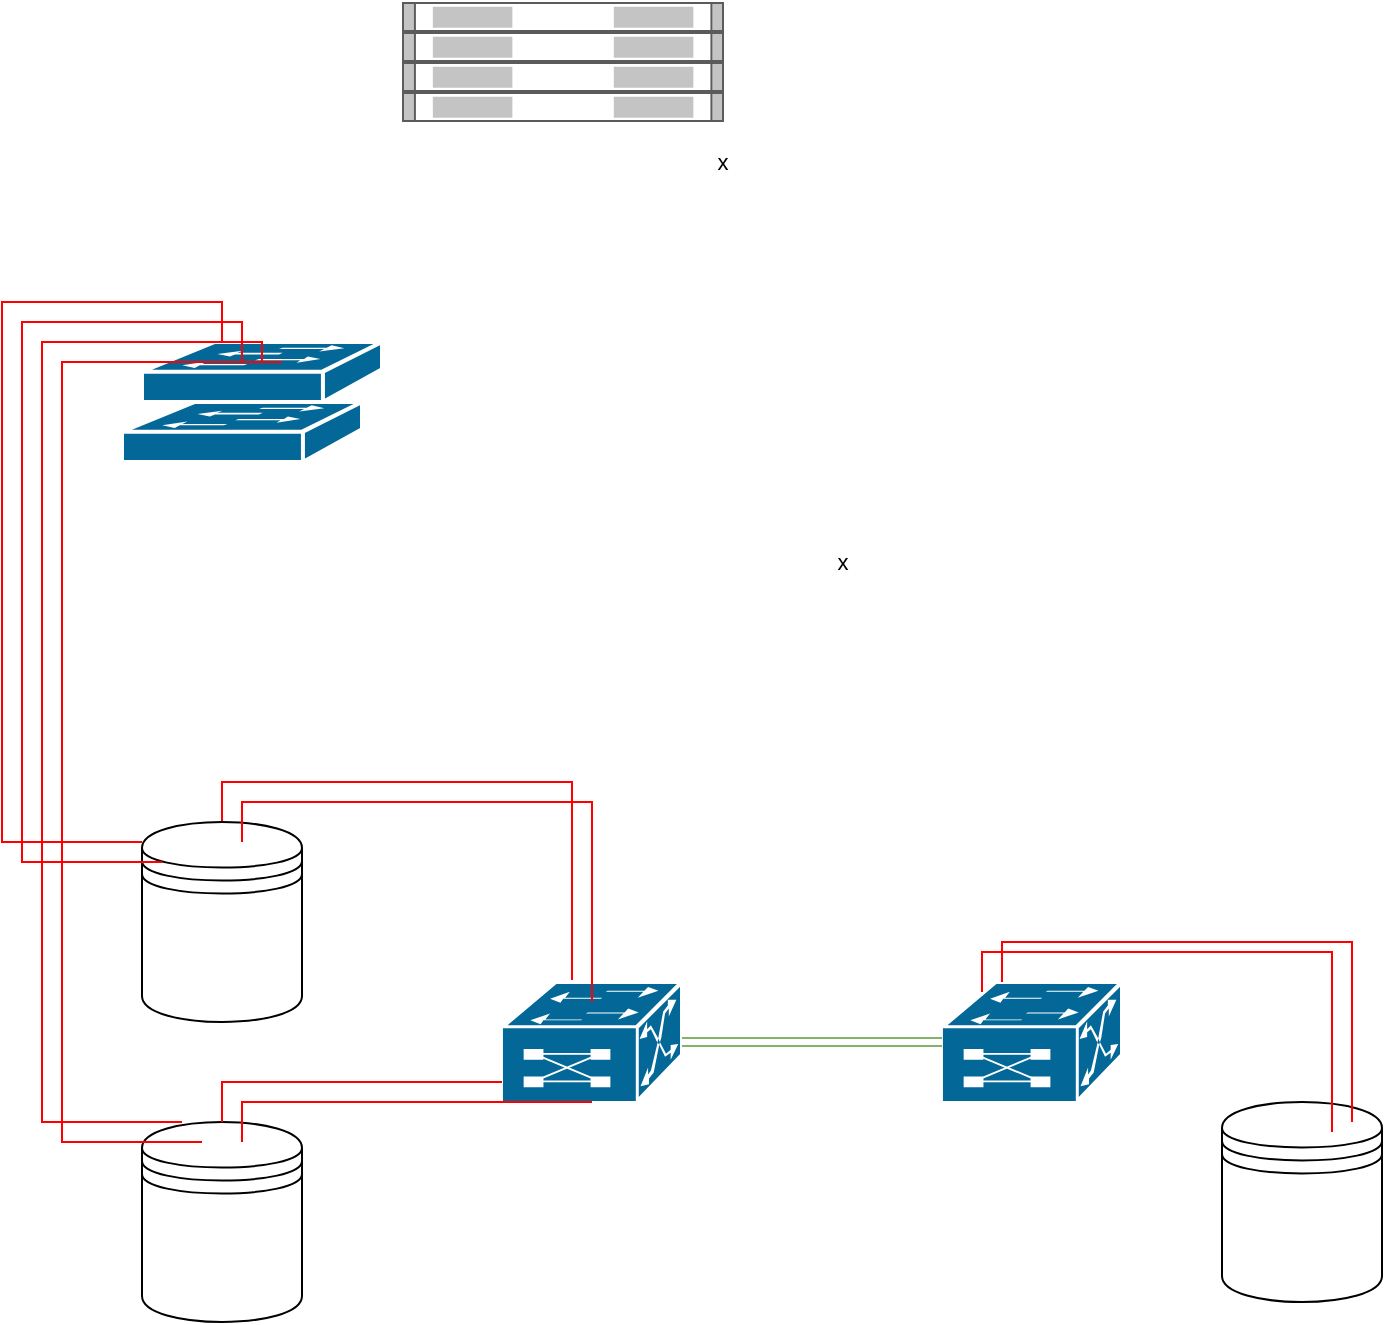 <mxfile version="14.2.7" type="github">
  <diagram id="FgYWbg1JUuz5qOnDNe0g" name="Page-1">
    <mxGraphModel dx="983" dy="557" grid="1" gridSize="10" guides="1" tooltips="1" connect="1" arrows="1" fold="1" page="1" pageScale="1" pageWidth="827" pageHeight="1169" math="0" shadow="0">
      <root>
        <mxCell id="0" />
        <mxCell id="1" parent="0" />
        <mxCell id="Te3tkwBKPqzMaICVHXVP-1" value="" style="shape=mxgraph.rack.ibm.ibm_1754_local_console_manager;html=1;labelPosition=right;align=left;spacingLeft=15;dashed=0;shadow=0;fillColor=#ffffff;" parent="1" vertex="1">
          <mxGeometry x="290" y="85" width="161" height="15" as="geometry" />
        </mxCell>
        <mxCell id="Te3tkwBKPqzMaICVHXVP-2" value="" style="shape=datastore;whiteSpace=wrap;html=1;" parent="1" vertex="1">
          <mxGeometry x="160" y="600" width="80" height="100" as="geometry" />
        </mxCell>
        <mxCell id="V6Mj1Y-csGA_Pd8vnED0-4" value="" style="edgeStyle=orthogonalEdgeStyle;rounded=0;orthogonalLoop=1;jettySize=auto;html=1;fillColor=#d80073;strokeColor=#FF0000;startArrow=none;startFill=0;endArrow=none;endFill=0;" edge="1" parent="1" source="Te3tkwBKPqzMaICVHXVP-4" target="V6Mj1Y-csGA_Pd8vnED0-2">
          <mxGeometry relative="1" as="geometry">
            <mxPoint x="230" y="390" as="targetPoint" />
            <Array as="points">
              <mxPoint x="200" y="430" />
              <mxPoint x="375" y="430" />
            </Array>
          </mxGeometry>
        </mxCell>
        <mxCell id="Te3tkwBKPqzMaICVHXVP-4" value="" style="shape=datastore;whiteSpace=wrap;html=1;" parent="1" vertex="1">
          <mxGeometry x="160" y="450" width="80" height="100" as="geometry" />
        </mxCell>
        <mxCell id="m5wlNnnDTEt4cHWDMtHI-1" value="" style="shape=mxgraph.rack.ibm.ibm_1754_local_console_manager;html=1;labelPosition=right;align=left;spacingLeft=15;dashed=0;shadow=0;fillColor=#ffffff;" parent="1" vertex="1">
          <mxGeometry x="290" y="40" width="161" height="15" as="geometry" />
        </mxCell>
        <mxCell id="m5wlNnnDTEt4cHWDMtHI-2" value="" style="shape=mxgraph.rack.ibm.ibm_1754_local_console_manager;html=1;labelPosition=right;align=left;spacingLeft=15;dashed=0;shadow=0;fillColor=#ffffff;" parent="1" vertex="1">
          <mxGeometry x="290" y="55" width="161" height="15" as="geometry" />
        </mxCell>
        <mxCell id="m5wlNnnDTEt4cHWDMtHI-3" value="" style="shape=mxgraph.rack.ibm.ibm_1754_local_console_manager;html=1;labelPosition=right;align=left;spacingLeft=15;dashed=0;shadow=0;fillColor=#ffffff;" parent="1" vertex="1">
          <mxGeometry x="290" y="70" width="161" height="15" as="geometry" />
        </mxCell>
        <mxCell id="V6Mj1Y-csGA_Pd8vnED0-2" value="" style="shape=mxgraph.cisco.switches.multiswitch_device;html=1;pointerEvents=1;dashed=0;fillColor=#036897;strokeColor=#ffffff;strokeWidth=2;verticalLabelPosition=bottom;verticalAlign=top;align=center;outlineConnect=0;" vertex="1" parent="1">
          <mxGeometry x="340" y="530" width="90" height="60" as="geometry" />
        </mxCell>
        <mxCell id="V6Mj1Y-csGA_Pd8vnED0-3" value="" style="shape=mxgraph.cisco.switches.workgroup_switch;html=1;pointerEvents=1;dashed=0;fillColor=#036897;strokeColor=#ffffff;strokeWidth=2;verticalLabelPosition=bottom;verticalAlign=top;align=center;outlineConnect=0;" vertex="1" parent="1">
          <mxGeometry x="150" y="240" width="120" height="30" as="geometry" />
        </mxCell>
        <mxCell id="V6Mj1Y-csGA_Pd8vnED0-5" value="" style="edgeStyle=orthogonalEdgeStyle;rounded=0;orthogonalLoop=1;jettySize=auto;html=1;fillColor=#d80073;strokeColor=#FF0000;startArrow=none;startFill=0;endArrow=none;endFill=0;" edge="1" parent="1">
          <mxGeometry relative="1" as="geometry">
            <mxPoint x="210" y="460" as="sourcePoint" />
            <mxPoint x="385" y="540" as="targetPoint" />
            <Array as="points">
              <mxPoint x="210" y="440" />
              <mxPoint x="385" y="440" />
            </Array>
          </mxGeometry>
        </mxCell>
        <mxCell id="V6Mj1Y-csGA_Pd8vnED0-6" value="" style="edgeStyle=orthogonalEdgeStyle;rounded=0;orthogonalLoop=1;jettySize=auto;html=1;fillColor=#d80073;strokeColor=#FF0000;startArrow=none;startFill=0;endArrow=none;endFill=0;" edge="1" parent="1" target="V6Mj1Y-csGA_Pd8vnED0-2">
          <mxGeometry relative="1" as="geometry">
            <mxPoint x="200" y="600" as="sourcePoint" />
            <mxPoint x="375" y="680" as="targetPoint" />
            <Array as="points">
              <mxPoint x="200" y="580" />
            </Array>
          </mxGeometry>
        </mxCell>
        <mxCell id="V6Mj1Y-csGA_Pd8vnED0-7" value="" style="edgeStyle=orthogonalEdgeStyle;rounded=0;orthogonalLoop=1;jettySize=auto;html=1;fillColor=#d80073;strokeColor=#FF0000;startArrow=none;startFill=0;endArrow=none;endFill=0;" edge="1" parent="1">
          <mxGeometry relative="1" as="geometry">
            <mxPoint x="210" y="610" as="sourcePoint" />
            <mxPoint x="385" y="590" as="targetPoint" />
            <Array as="points">
              <mxPoint x="210" y="590" />
              <mxPoint x="385" y="590" />
            </Array>
          </mxGeometry>
        </mxCell>
        <mxCell id="V6Mj1Y-csGA_Pd8vnED0-8" value="" style="shape=mxgraph.cisco.switches.workgroup_switch;html=1;pointerEvents=1;dashed=0;fillColor=#036897;strokeColor=#ffffff;strokeWidth=2;verticalLabelPosition=bottom;verticalAlign=top;align=center;outlineConnect=0;" vertex="1" parent="1">
          <mxGeometry x="160" y="210" width="120" height="30" as="geometry" />
        </mxCell>
        <mxCell id="V6Mj1Y-csGA_Pd8vnED0-9" value="" style="edgeStyle=orthogonalEdgeStyle;rounded=0;orthogonalLoop=1;jettySize=auto;html=1;fillColor=#d80073;strokeColor=#FF0000;startArrow=none;startFill=0;endArrow=none;endFill=0;" edge="1" parent="1" target="Te3tkwBKPqzMaICVHXVP-4">
          <mxGeometry relative="1" as="geometry">
            <mxPoint x="200" y="210" as="sourcePoint" />
            <mxPoint x="375" y="290" as="targetPoint" />
            <Array as="points">
              <mxPoint x="200" y="190" />
              <mxPoint x="90" y="190" />
              <mxPoint x="90" y="460" />
            </Array>
          </mxGeometry>
        </mxCell>
        <mxCell id="V6Mj1Y-csGA_Pd8vnED0-10" value="" style="edgeStyle=orthogonalEdgeStyle;rounded=0;orthogonalLoop=1;jettySize=auto;html=1;fillColor=#d80073;strokeColor=#FF0000;startArrow=none;startFill=0;endArrow=none;endFill=0;" edge="1" parent="1">
          <mxGeometry relative="1" as="geometry">
            <mxPoint x="210" y="220" as="sourcePoint" />
            <mxPoint x="170" y="470" as="targetPoint" />
            <Array as="points">
              <mxPoint x="210" y="200" />
              <mxPoint x="100" y="200" />
              <mxPoint x="100" y="470" />
            </Array>
          </mxGeometry>
        </mxCell>
        <mxCell id="V6Mj1Y-csGA_Pd8vnED0-11" value="x" style="edgeStyle=orthogonalEdgeStyle;rounded=0;orthogonalLoop=1;jettySize=auto;html=1;fillColor=#d80073;strokeColor=#FF0000;startArrow=none;startFill=0;endArrow=none;endFill=0;" edge="1" parent="1">
          <mxGeometry x="-1" y="-307" relative="1" as="geometry">
            <mxPoint x="220" y="220" as="sourcePoint" />
            <mxPoint x="180" y="600" as="targetPoint" />
            <Array as="points">
              <mxPoint x="220" y="210" />
              <mxPoint x="110" y="210" />
              <mxPoint x="110" y="600" />
              <mxPoint x="180" y="600" />
            </Array>
            <mxPoint x="-17" y="100" as="offset" />
          </mxGeometry>
        </mxCell>
        <mxCell id="V6Mj1Y-csGA_Pd8vnED0-12" value="x" style="edgeStyle=orthogonalEdgeStyle;rounded=0;orthogonalLoop=1;jettySize=auto;html=1;fillColor=#d80073;strokeColor=#FF0000;startArrow=none;startFill=0;endArrow=none;endFill=0;" edge="1" parent="1">
          <mxGeometry x="-1" y="-242" relative="1" as="geometry">
            <mxPoint x="230" y="220" as="sourcePoint" />
            <mxPoint x="190" y="610" as="targetPoint" />
            <Array as="points">
              <mxPoint x="230" y="220" />
              <mxPoint x="120" y="220" />
              <mxPoint x="120" y="610" />
              <mxPoint x="190" y="610" />
            </Array>
            <mxPoint x="220" y="142" as="offset" />
          </mxGeometry>
        </mxCell>
        <mxCell id="V6Mj1Y-csGA_Pd8vnED0-13" value="" style="shape=mxgraph.cisco.switches.multiswitch_device;html=1;pointerEvents=1;dashed=0;fillColor=#036897;strokeColor=#ffffff;strokeWidth=2;verticalLabelPosition=bottom;verticalAlign=top;align=center;outlineConnect=0;" vertex="1" parent="1">
          <mxGeometry x="560" y="530" width="90" height="60" as="geometry" />
        </mxCell>
        <mxCell id="V6Mj1Y-csGA_Pd8vnED0-14" value="" style="shape=datastore;whiteSpace=wrap;html=1;" vertex="1" parent="1">
          <mxGeometry x="700" y="590" width="80" height="100" as="geometry" />
        </mxCell>
        <mxCell id="V6Mj1Y-csGA_Pd8vnED0-15" value="" style="shape=link;html=1;exitX=1;exitY=0.5;exitDx=0;exitDy=0;exitPerimeter=0;entryX=0;entryY=0.5;entryDx=0;entryDy=0;entryPerimeter=0;fillColor=#d5e8d4;strokeColor=#82b366;" edge="1" parent="1" source="V6Mj1Y-csGA_Pd8vnED0-2" target="V6Mj1Y-csGA_Pd8vnED0-13">
          <mxGeometry width="100" relative="1" as="geometry">
            <mxPoint x="440" y="559.5" as="sourcePoint" />
            <mxPoint x="550" y="560" as="targetPoint" />
          </mxGeometry>
        </mxCell>
        <mxCell id="V6Mj1Y-csGA_Pd8vnED0-16" value="" style="edgeStyle=orthogonalEdgeStyle;rounded=0;orthogonalLoop=1;jettySize=auto;html=1;fillColor=#d80073;strokeColor=#FF0000;startArrow=none;startFill=0;endArrow=none;endFill=0;" edge="1" parent="1">
          <mxGeometry relative="1" as="geometry">
            <mxPoint x="590" y="530" as="sourcePoint" />
            <mxPoint x="765" y="600" as="targetPoint" />
            <Array as="points">
              <mxPoint x="590" y="510" />
              <mxPoint x="765" y="510" />
            </Array>
          </mxGeometry>
        </mxCell>
        <mxCell id="V6Mj1Y-csGA_Pd8vnED0-17" value="" style="edgeStyle=orthogonalEdgeStyle;rounded=0;orthogonalLoop=1;jettySize=auto;html=1;fillColor=#d80073;strokeColor=#FF0000;startArrow=none;startFill=0;endArrow=none;endFill=0;" edge="1" parent="1">
          <mxGeometry relative="1" as="geometry">
            <mxPoint x="580" y="535" as="sourcePoint" />
            <mxPoint x="755" y="605" as="targetPoint" />
            <Array as="points">
              <mxPoint x="580" y="515" />
              <mxPoint x="755" y="515" />
            </Array>
          </mxGeometry>
        </mxCell>
      </root>
    </mxGraphModel>
  </diagram>
</mxfile>
